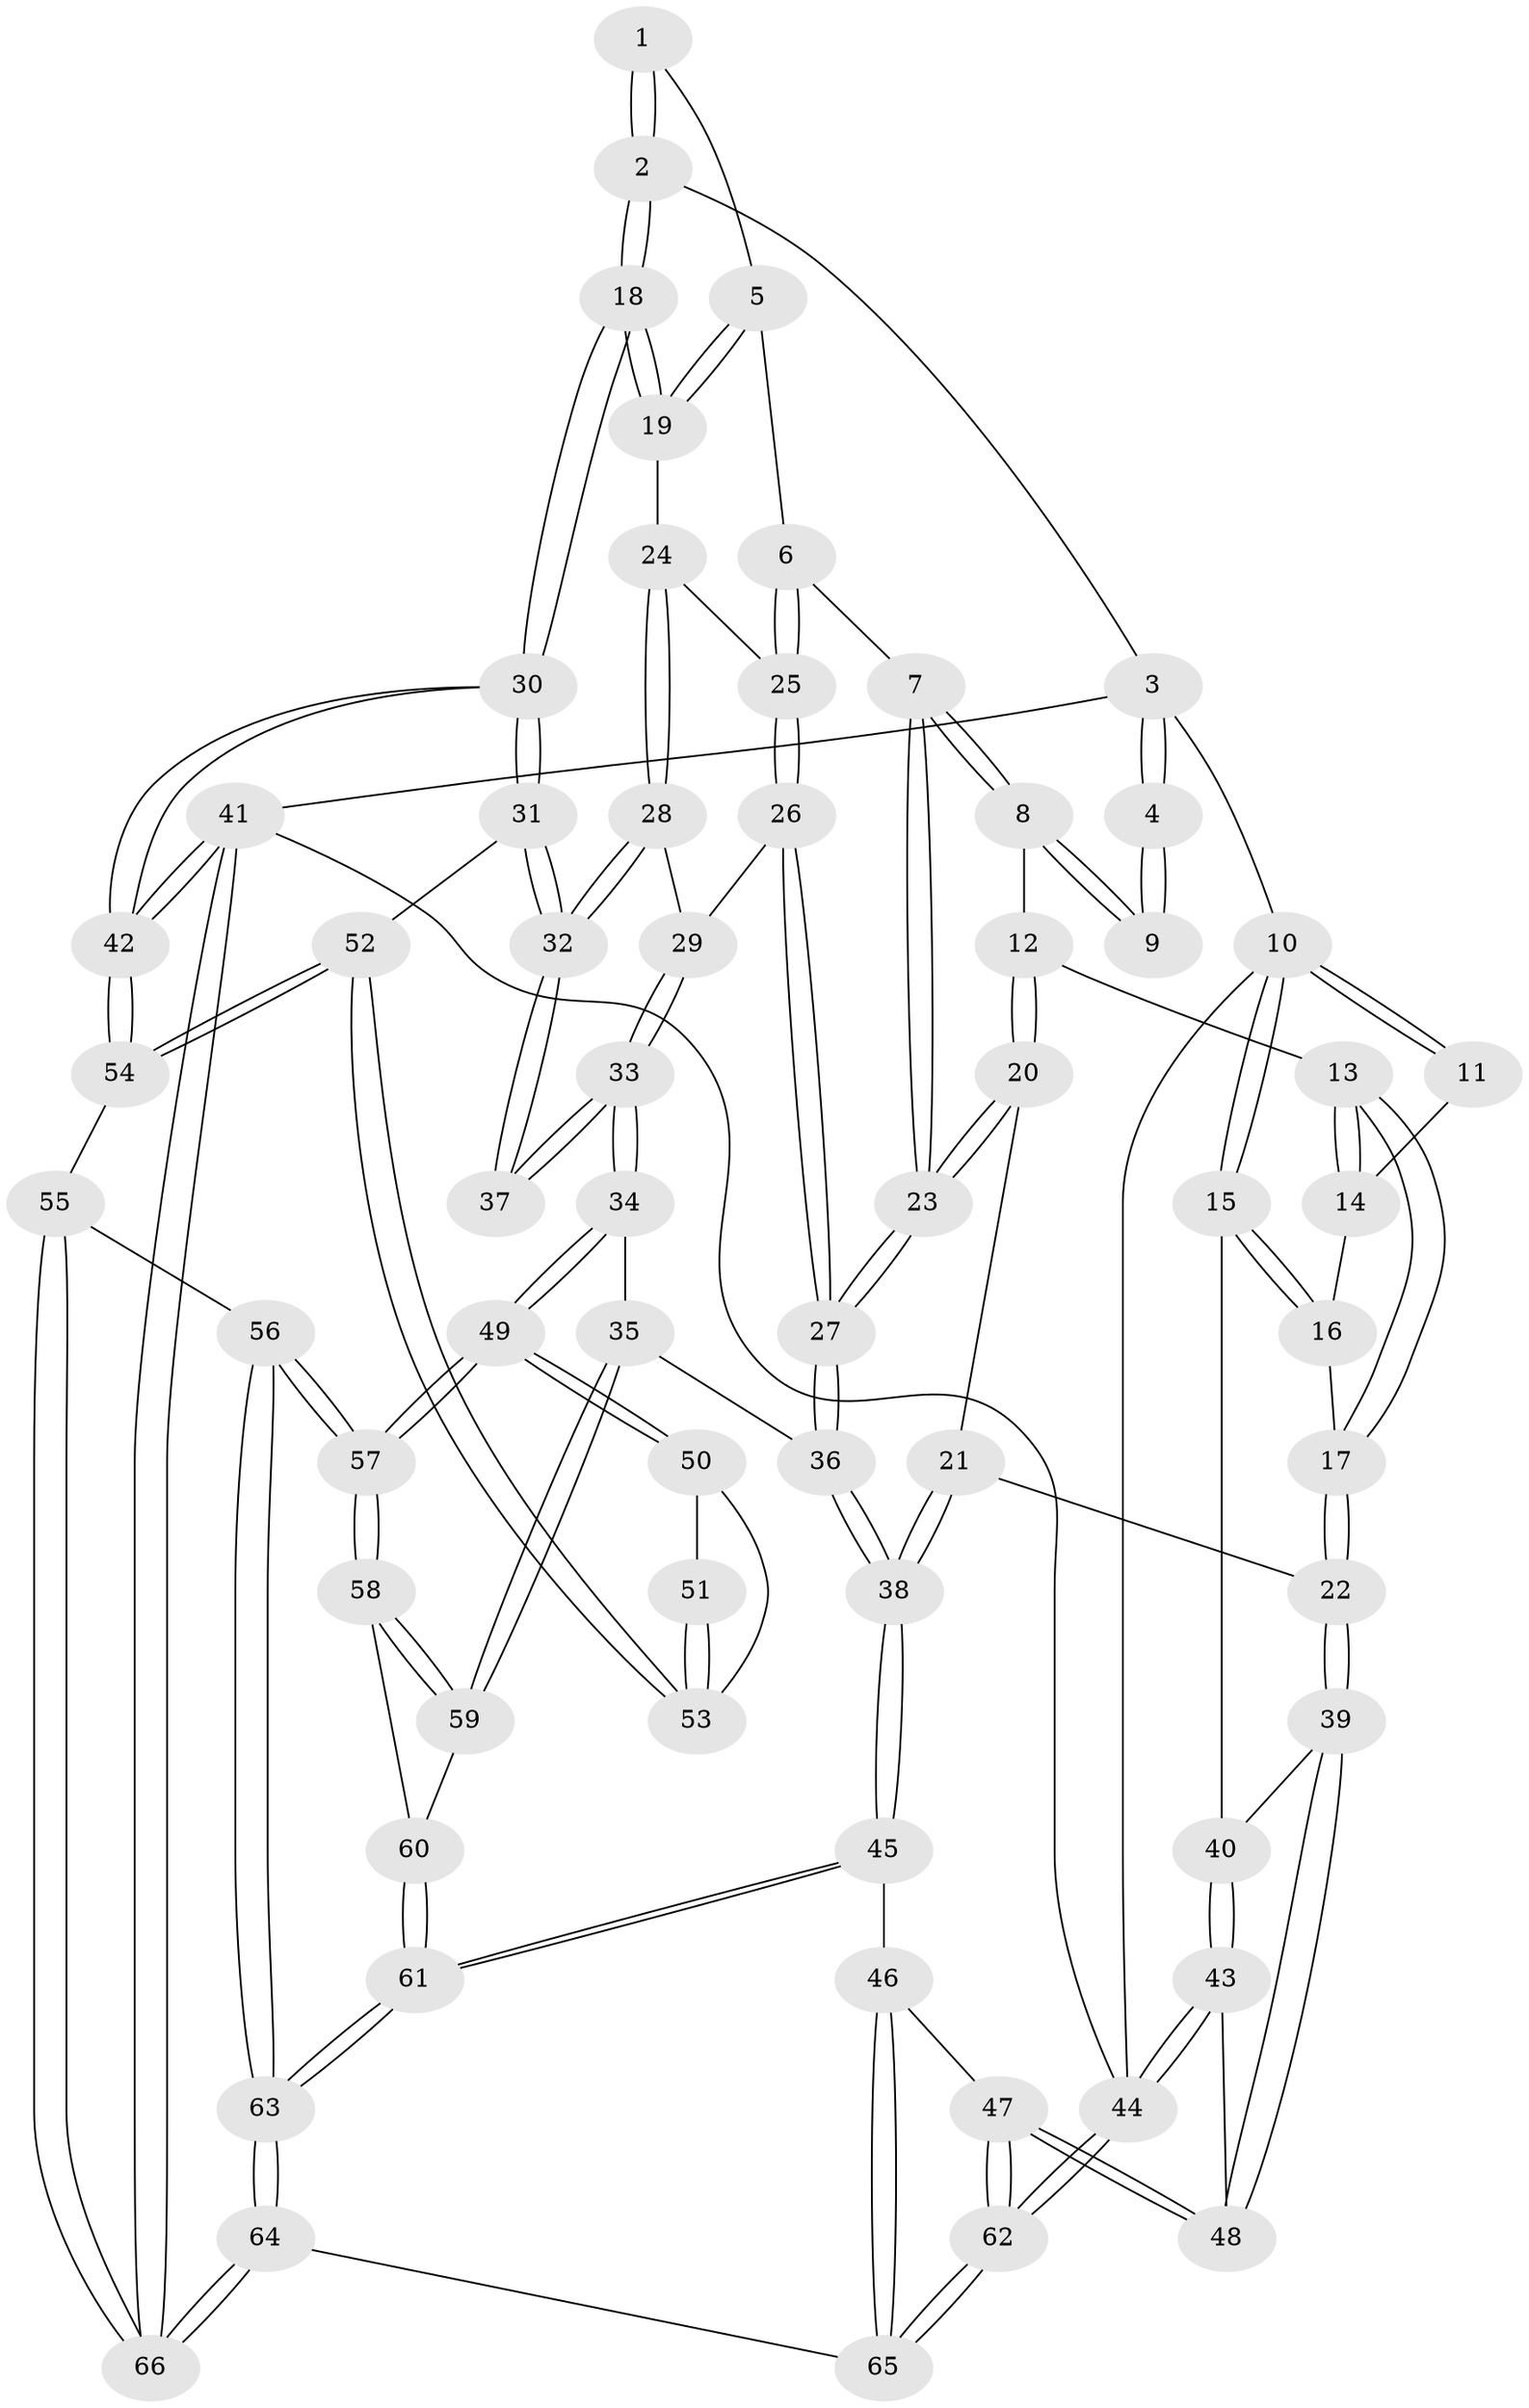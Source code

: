 // coarse degree distribution, {3: 0.2222222222222222, 2: 0.14814814814814814, 4: 0.5925925925925926, 6: 0.037037037037037035}
// Generated by graph-tools (version 1.1) at 2025/38/03/04/25 23:38:32]
// undirected, 66 vertices, 162 edges
graph export_dot {
  node [color=gray90,style=filled];
  1 [pos="+0.8311317216365114+0.12335009507132508"];
  2 [pos="+1+0"];
  3 [pos="+1+0"];
  4 [pos="+0.6073103346491668+0"];
  5 [pos="+0.8060435099586294+0.24217489430550207"];
  6 [pos="+0.7333779027935186+0.27210965683615296"];
  7 [pos="+0.6099444256839724+0.2524495864722947"];
  8 [pos="+0.519512042613881+0.1437450826028653"];
  9 [pos="+0.477865510143306+0"];
  10 [pos="+0+0"];
  11 [pos="+0.27926190465530737+0"];
  12 [pos="+0.3624336521819313+0.2924505875160445"];
  13 [pos="+0.29419685032789544+0.2862812459360505"];
  14 [pos="+0.18054439565068564+0.20108020619151046"];
  15 [pos="+0+0.31430840027107976"];
  16 [pos="+0.13861361103232192+0.23037732928784307"];
  17 [pos="+0.19655185071659578+0.47565584282983264"];
  18 [pos="+1+0.25155790336084494"];
  19 [pos="+0.9710147201508939+0.315391795850101"];
  20 [pos="+0.4020960870340633+0.4380560806677799"];
  21 [pos="+0.2703454873756354+0.4924955646283898"];
  22 [pos="+0.19267441512931474+0.5014333131451548"];
  23 [pos="+0.5308865378053694+0.49605660929961365"];
  24 [pos="+0.8957192966469925+0.45067112567573997"];
  25 [pos="+0.7392782362688943+0.3062685001446274"];
  26 [pos="+0.7594964312169099+0.4640160287690644"];
  27 [pos="+0.5441325977269117+0.526329361057971"];
  28 [pos="+0.8916880925708159+0.45901686101677674"];
  29 [pos="+0.8002416564653272+0.4911673333738334"];
  30 [pos="+1+0.6231099826634882"];
  31 [pos="+1+0.6292226329525069"];
  32 [pos="+1+0.6034634731181315"];
  33 [pos="+0.7998372397584073+0.5957483913991642"];
  34 [pos="+0.7629786597808114+0.6456353483025993"];
  35 [pos="+0.57587012556981+0.5941157856316766"];
  36 [pos="+0.5434410839874102+0.5728638773767316"];
  37 [pos="+0.953214935914502+0.6181145515236353"];
  38 [pos="+0.45476111768518407+0.6752716106396047"];
  39 [pos="+0.18782400501416716+0.5056563443954101"];
  40 [pos="+0+0.32942850339057045"];
  41 [pos="+1+1"];
  42 [pos="+1+1"];
  43 [pos="+0+0.5526983567927927"];
  44 [pos="+0+1"];
  45 [pos="+0.4399051954734774+0.7016239384443415"];
  46 [pos="+0.4391861312424919+0.7018824737188102"];
  47 [pos="+0.19469825814765435+0.7666997536259279"];
  48 [pos="+0.16769087931224616+0.6432844297040401"];
  49 [pos="+0.7720945576647303+0.6854690652230252"];
  50 [pos="+0.8237736371468883+0.6887975880624388"];
  51 [pos="+0.9220505353763534+0.6544776125975235"];
  52 [pos="+0.9076416715229002+0.7992141652376846"];
  53 [pos="+0.8923657255530825+0.7120149960285643"];
  54 [pos="+0.8981342506074913+0.8164571669589188"];
  55 [pos="+0.8146890150616375+0.8638353778900675"];
  56 [pos="+0.7576783068589918+0.829706234097091"];
  57 [pos="+0.7574378003537569+0.8288144464111609"];
  58 [pos="+0.6666724977791603+0.7619138320353589"];
  59 [pos="+0.6296414039291183+0.7098022480550349"];
  60 [pos="+0.5793958459914442+0.775866273755429"];
  61 [pos="+0.5107327310722316+0.8045444715772573"];
  62 [pos="+0+1"];
  63 [pos="+0.5595614322207227+0.9360844650951797"];
  64 [pos="+0.4610942051284269+1"];
  65 [pos="+0.33783101116153896+1"];
  66 [pos="+0.9472039446011777+1"];
  1 -- 2;
  1 -- 2;
  1 -- 5;
  2 -- 3;
  2 -- 18;
  2 -- 18;
  3 -- 4;
  3 -- 4;
  3 -- 10;
  3 -- 41;
  4 -- 9;
  4 -- 9;
  5 -- 6;
  5 -- 19;
  5 -- 19;
  6 -- 7;
  6 -- 25;
  6 -- 25;
  7 -- 8;
  7 -- 8;
  7 -- 23;
  7 -- 23;
  8 -- 9;
  8 -- 9;
  8 -- 12;
  10 -- 11;
  10 -- 11;
  10 -- 15;
  10 -- 15;
  10 -- 44;
  11 -- 14;
  12 -- 13;
  12 -- 20;
  12 -- 20;
  13 -- 14;
  13 -- 14;
  13 -- 17;
  13 -- 17;
  14 -- 16;
  15 -- 16;
  15 -- 16;
  15 -- 40;
  16 -- 17;
  17 -- 22;
  17 -- 22;
  18 -- 19;
  18 -- 19;
  18 -- 30;
  18 -- 30;
  19 -- 24;
  20 -- 21;
  20 -- 23;
  20 -- 23;
  21 -- 22;
  21 -- 38;
  21 -- 38;
  22 -- 39;
  22 -- 39;
  23 -- 27;
  23 -- 27;
  24 -- 25;
  24 -- 28;
  24 -- 28;
  25 -- 26;
  25 -- 26;
  26 -- 27;
  26 -- 27;
  26 -- 29;
  27 -- 36;
  27 -- 36;
  28 -- 29;
  28 -- 32;
  28 -- 32;
  29 -- 33;
  29 -- 33;
  30 -- 31;
  30 -- 31;
  30 -- 42;
  30 -- 42;
  31 -- 32;
  31 -- 32;
  31 -- 52;
  32 -- 37;
  32 -- 37;
  33 -- 34;
  33 -- 34;
  33 -- 37;
  33 -- 37;
  34 -- 35;
  34 -- 49;
  34 -- 49;
  35 -- 36;
  35 -- 59;
  35 -- 59;
  36 -- 38;
  36 -- 38;
  38 -- 45;
  38 -- 45;
  39 -- 40;
  39 -- 48;
  39 -- 48;
  40 -- 43;
  40 -- 43;
  41 -- 42;
  41 -- 42;
  41 -- 66;
  41 -- 66;
  41 -- 44;
  42 -- 54;
  42 -- 54;
  43 -- 44;
  43 -- 44;
  43 -- 48;
  44 -- 62;
  44 -- 62;
  45 -- 46;
  45 -- 61;
  45 -- 61;
  46 -- 47;
  46 -- 65;
  46 -- 65;
  47 -- 48;
  47 -- 48;
  47 -- 62;
  47 -- 62;
  49 -- 50;
  49 -- 50;
  49 -- 57;
  49 -- 57;
  50 -- 51;
  50 -- 53;
  51 -- 53;
  51 -- 53;
  52 -- 53;
  52 -- 53;
  52 -- 54;
  52 -- 54;
  54 -- 55;
  55 -- 56;
  55 -- 66;
  55 -- 66;
  56 -- 57;
  56 -- 57;
  56 -- 63;
  56 -- 63;
  57 -- 58;
  57 -- 58;
  58 -- 59;
  58 -- 59;
  58 -- 60;
  59 -- 60;
  60 -- 61;
  60 -- 61;
  61 -- 63;
  61 -- 63;
  62 -- 65;
  62 -- 65;
  63 -- 64;
  63 -- 64;
  64 -- 65;
  64 -- 66;
  64 -- 66;
}
